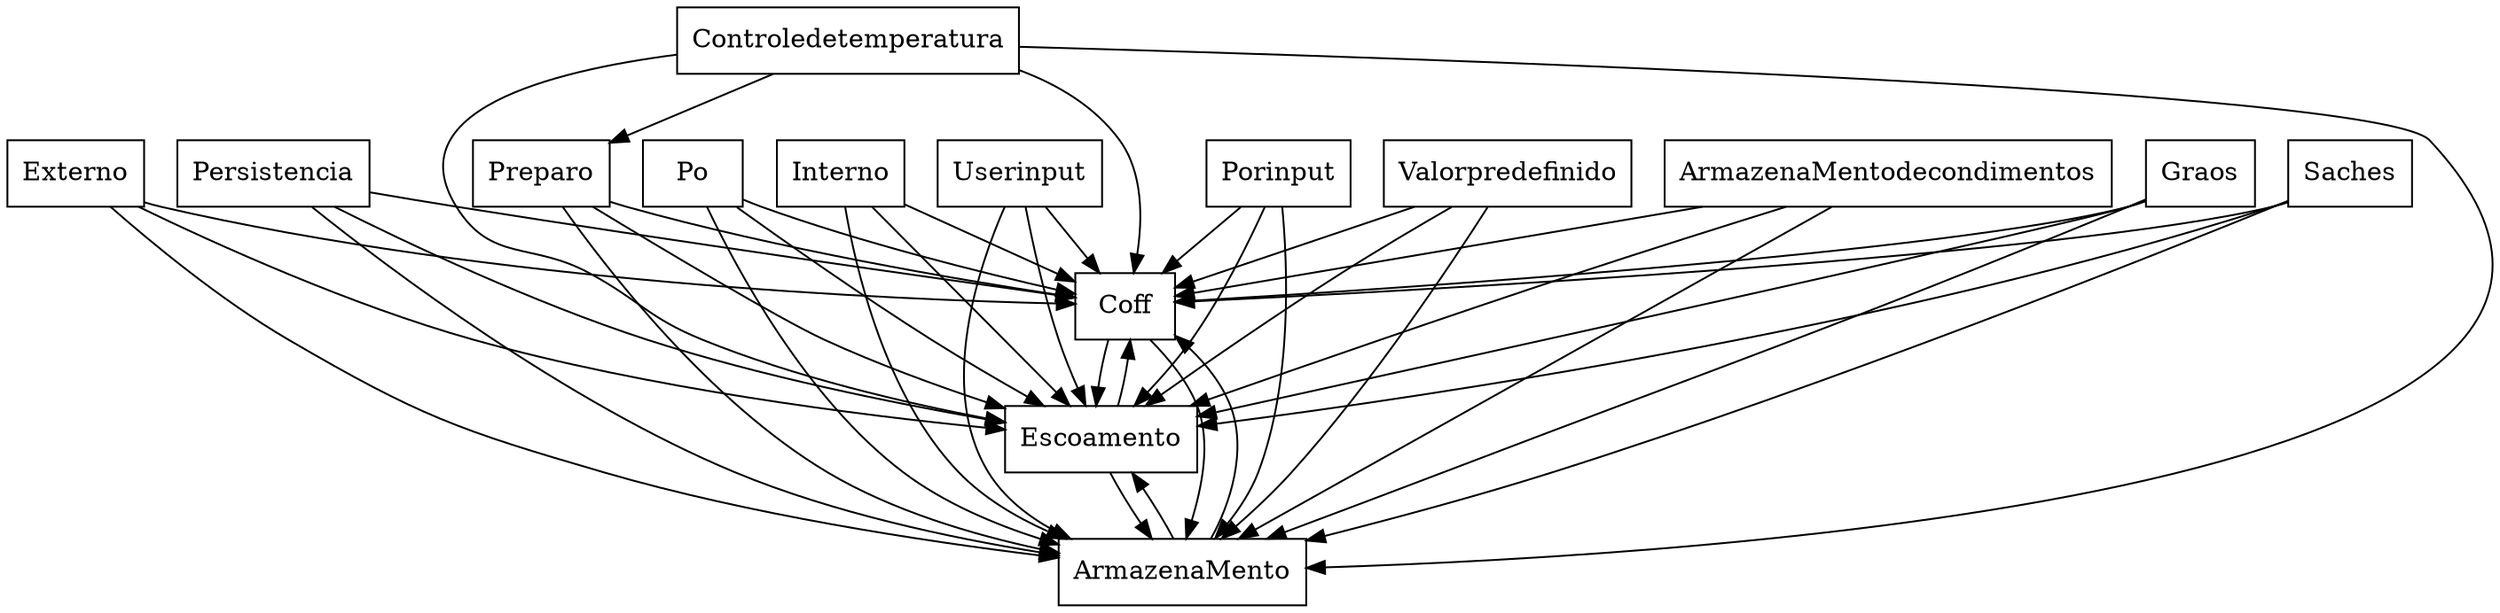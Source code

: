 digraph{
graph [rankdir=TB];
node [shape=box];
edge [arrowhead=normal];
0[label="Persistencia",]
1[label="Userinput",]
2[label="Externo",]
3[label="Interno",]
4[label="Controledetemperatura",]
5[label="Coff",]
6[label="Po",]
7[label="ArmazenaMentodecondimentos",]
8[label="Graos",]
9[label="Saches",]
10[label="Porinput",]
11[label="Escoamento",]
12[label="Valorpredefinido",]
13[label="ArmazenaMento",]
14[label="Preparo",]
0->5[label="",]
0->11[label="",]
0->13[label="",]
1->5[label="",]
1->11[label="",]
1->13[label="",]
2->5[label="",]
2->11[label="",]
2->13[label="",]
3->5[label="",]
3->11[label="",]
3->13[label="",]
4->5[label="",]
4->11[label="",]
4->13[label="",]
4->14[label="",]
5->11[label="",]
5->13[label="",]
6->5[label="",]
6->11[label="",]
6->13[label="",]
7->5[label="",]
7->11[label="",]
7->13[label="",]
8->5[label="",]
8->11[label="",]
8->13[label="",]
9->5[label="",]
9->11[label="",]
9->13[label="",]
10->5[label="",]
10->11[label="",]
10->13[label="",]
11->5[label="",]
11->13[label="",]
12->5[label="",]
12->11[label="",]
12->13[label="",]
13->5[label="",]
13->11[label="",]
14->5[label="",]
14->11[label="",]
14->13[label="",]
}
